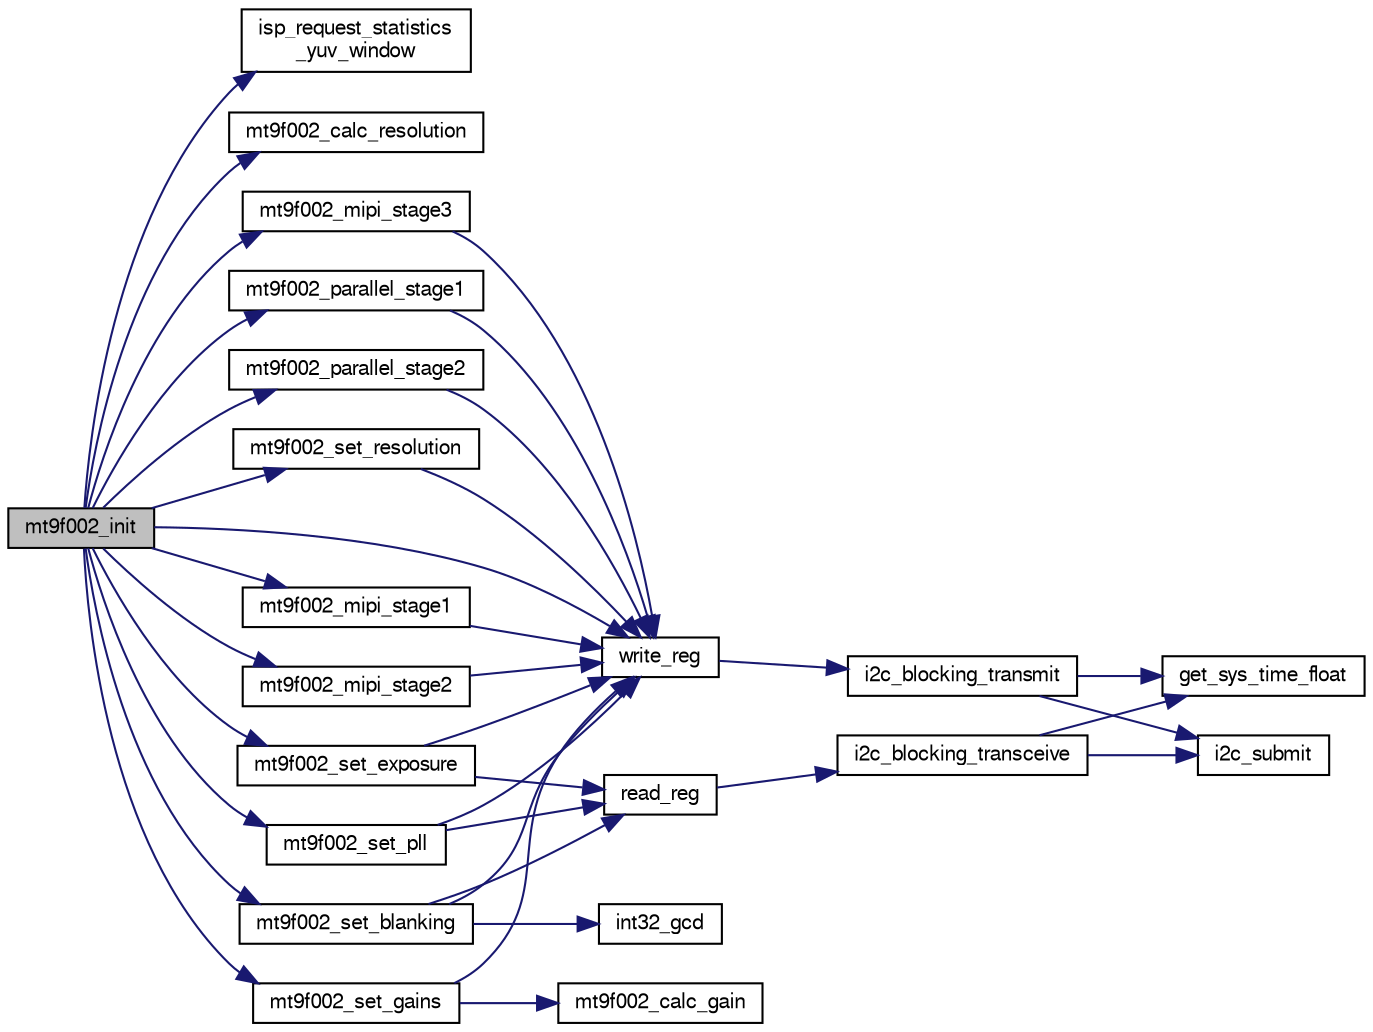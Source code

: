 digraph "mt9f002_init"
{
  edge [fontname="FreeSans",fontsize="10",labelfontname="FreeSans",labelfontsize="10"];
  node [fontname="FreeSans",fontsize="10",shape=record];
  rankdir="LR";
  Node1 [label="mt9f002_init",height=0.2,width=0.4,color="black", fillcolor="grey75", style="filled", fontcolor="black"];
  Node1 -> Node2 [color="midnightblue",fontsize="10",style="solid",fontname="FreeSans"];
  Node2 [label="isp_request_statistics\l_yuv_window",height=0.2,width=0.4,color="black", fillcolor="white", style="filled",URL="$libisp_8c.html#aac3aeb2b663a02fd97e27007bbfbb95e"];
  Node1 -> Node3 [color="midnightblue",fontsize="10",style="solid",fontname="FreeSans"];
  Node3 [label="mt9f002_calc_resolution",height=0.2,width=0.4,color="black", fillcolor="white", style="filled",URL="$mt9f002_8c.html#a9506d5f32398c5646dcba11167b56e3b"];
  Node1 -> Node4 [color="midnightblue",fontsize="10",style="solid",fontname="FreeSans"];
  Node4 [label="mt9f002_mipi_stage1",height=0.2,width=0.4,color="black", fillcolor="white", style="filled",URL="$mt9f002_8c.html#a19a080f1261d2c93036a71229829f3bc",tooltip="Configure stage 1 for both MiPi and HiSPi connection. "];
  Node4 -> Node5 [color="midnightblue",fontsize="10",style="solid",fontname="FreeSans"];
  Node5 [label="write_reg",height=0.2,width=0.4,color="black", fillcolor="white", style="filled",URL="$mt9f002_8c.html#ab00cad0726a874bbfacc6481624e7463",tooltip="Write multiple bytes to a single register. "];
  Node5 -> Node6 [color="midnightblue",fontsize="10",style="solid",fontname="FreeSans"];
  Node6 [label="i2c_blocking_transmit",height=0.2,width=0.4,color="black", fillcolor="white", style="filled",URL="$group__i2c.html#gad729c07f3a162f0463cbe381f4b538d3",tooltip="Submit a write only transaction and wait for it to complete. "];
  Node6 -> Node7 [color="midnightblue",fontsize="10",style="solid",fontname="FreeSans"];
  Node7 [label="i2c_submit",height=0.2,width=0.4,color="black", fillcolor="white", style="filled",URL="$group__i2c.html#ga4eed48e542a9c71b93372f5a38d7e367",tooltip="Submit a I2C transaction. "];
  Node6 -> Node8 [color="midnightblue",fontsize="10",style="solid",fontname="FreeSans"];
  Node8 [label="get_sys_time_float",height=0.2,width=0.4,color="black", fillcolor="white", style="filled",URL="$sys__time_8h.html#af486c2fb33d8d33645256a9970eb056e",tooltip="Get the time in seconds since startup. "];
  Node1 -> Node9 [color="midnightblue",fontsize="10",style="solid",fontname="FreeSans"];
  Node9 [label="mt9f002_mipi_stage2",height=0.2,width=0.4,color="black", fillcolor="white", style="filled",URL="$mt9f002_8c.html#aa234e478df07549163df80e9d4fe3804",tooltip="Configure stage 2 for both MiPi and HiSPi connection. "];
  Node9 -> Node5 [color="midnightblue",fontsize="10",style="solid",fontname="FreeSans"];
  Node1 -> Node10 [color="midnightblue",fontsize="10",style="solid",fontname="FreeSans"];
  Node10 [label="mt9f002_mipi_stage3",height=0.2,width=0.4,color="black", fillcolor="white", style="filled",URL="$mt9f002_8c.html#a3193ac4829fc656e72624e1969c60f7f",tooltip="Configure stage 3 for both MiPi and HiSPi connection. "];
  Node10 -> Node5 [color="midnightblue",fontsize="10",style="solid",fontname="FreeSans"];
  Node1 -> Node11 [color="midnightblue",fontsize="10",style="solid",fontname="FreeSans"];
  Node11 [label="mt9f002_parallel_stage1",height=0.2,width=0.4,color="black", fillcolor="white", style="filled",URL="$mt9f002_8c.html#a0c50ad7b7330297658579bcf6e71def4",tooltip="Configure stage 1 for parallel connection. "];
  Node11 -> Node5 [color="midnightblue",fontsize="10",style="solid",fontname="FreeSans"];
  Node1 -> Node12 [color="midnightblue",fontsize="10",style="solid",fontname="FreeSans"];
  Node12 [label="mt9f002_parallel_stage2",height=0.2,width=0.4,color="black", fillcolor="white", style="filled",URL="$mt9f002_8c.html#a31a2861994de30b4951549681c8586e4",tooltip="Configure stage 2 for parallel connection. "];
  Node12 -> Node5 [color="midnightblue",fontsize="10",style="solid",fontname="FreeSans"];
  Node1 -> Node13 [color="midnightblue",fontsize="10",style="solid",fontname="FreeSans"];
  Node13 [label="mt9f002_set_blanking",height=0.2,width=0.4,color="black", fillcolor="white", style="filled",URL="$mt9f002_8c.html#a36bbdbfc466a49d592b591d9d6a35b5f"];
  Node13 -> Node14 [color="midnightblue",fontsize="10",style="solid",fontname="FreeSans"];
  Node14 [label="read_reg",height=0.2,width=0.4,color="black", fillcolor="white", style="filled",URL="$mt9f002_8c.html#a776f344a93cb1df009bcf51511f151ae",tooltip="Read multiple bytes from a register. "];
  Node14 -> Node15 [color="midnightblue",fontsize="10",style="solid",fontname="FreeSans"];
  Node15 [label="i2c_blocking_transceive",height=0.2,width=0.4,color="black", fillcolor="white", style="filled",URL="$group__i2c.html#ga0666a38e1bb2dc7a6b796a404e27fef4",tooltip="Submit a write/read transaction and wait for it to complete. "];
  Node15 -> Node7 [color="midnightblue",fontsize="10",style="solid",fontname="FreeSans"];
  Node15 -> Node8 [color="midnightblue",fontsize="10",style="solid",fontname="FreeSans"];
  Node13 -> Node16 [color="midnightblue",fontsize="10",style="solid",fontname="FreeSans"];
  Node16 [label="int32_gcd",height=0.2,width=0.4,color="black", fillcolor="white", style="filled",URL="$group__math__algebra__int.html#ga6e8dc048191b43239ca6a933bd744468"];
  Node13 -> Node5 [color="midnightblue",fontsize="10",style="solid",fontname="FreeSans"];
  Node1 -> Node17 [color="midnightblue",fontsize="10",style="solid",fontname="FreeSans"];
  Node17 [label="mt9f002_set_exposure",height=0.2,width=0.4,color="black", fillcolor="white", style="filled",URL="$mt9f002_8c.html#abcc9f0f2484aa96a4c1cef0c563fd62e",tooltip="Set the exposure configuration Depends on the blanking (and therefore the FPS) "];
  Node17 -> Node14 [color="midnightblue",fontsize="10",style="solid",fontname="FreeSans"];
  Node17 -> Node5 [color="midnightblue",fontsize="10",style="solid",fontname="FreeSans"];
  Node1 -> Node18 [color="midnightblue",fontsize="10",style="solid",fontname="FreeSans"];
  Node18 [label="mt9f002_set_gains",height=0.2,width=0.4,color="black", fillcolor="white", style="filled",URL="$mt9f002_8c.html#a2b19e806c9c4331da2e4730dd6592e38",tooltip="Sets the GreenR, Blue, Red and GreenB gains. "];
  Node18 -> Node5 [color="midnightblue",fontsize="10",style="solid",fontname="FreeSans"];
  Node18 -> Node19 [color="midnightblue",fontsize="10",style="solid",fontname="FreeSans"];
  Node19 [label="mt9f002_calc_gain",height=0.2,width=0.4,color="black", fillcolor="white", style="filled",URL="$mt9f002_8c.html#a1564bc84cae7f55e338ef29831456ac7",tooltip="Calculate the gain based on value of 1.0 -> 63.50. "];
  Node1 -> Node20 [color="midnightblue",fontsize="10",style="solid",fontname="FreeSans"];
  Node20 [label="mt9f002_set_pll",height=0.2,width=0.4,color="black", fillcolor="white", style="filled",URL="$mt9f002_8c.html#a938725d4136403996410307333abe9f7",tooltip="Set the PLL registers based on config. "];
  Node20 -> Node5 [color="midnightblue",fontsize="10",style="solid",fontname="FreeSans"];
  Node20 -> Node14 [color="midnightblue",fontsize="10",style="solid",fontname="FreeSans"];
  Node1 -> Node21 [color="midnightblue",fontsize="10",style="solid",fontname="FreeSans"];
  Node21 [label="mt9f002_set_resolution",height=0.2,width=0.4,color="black", fillcolor="white", style="filled",URL="$mt9f002_8c.html#ae8f647b90deb6f61d57af6c5d0bb032f"];
  Node21 -> Node5 [color="midnightblue",fontsize="10",style="solid",fontname="FreeSans"];
  Node1 -> Node5 [color="midnightblue",fontsize="10",style="solid",fontname="FreeSans"];
}

